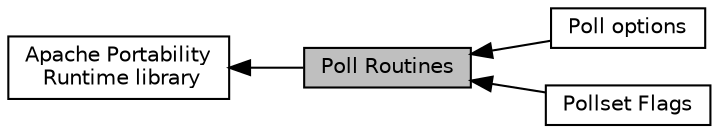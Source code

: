 digraph "Poll Routines"
{
  edge [fontname="Helvetica",fontsize="10",labelfontname="Helvetica",labelfontsize="10"];
  node [fontname="Helvetica",fontsize="10",shape=box];
  rankdir=LR;
  Node1 [label="Poll Routines",height=0.2,width=0.4,color="black", fillcolor="grey75", style="filled", fontcolor="black",tooltip=" "];
  Node3 [label="Poll options",height=0.2,width=0.4,color="black", fillcolor="white", style="filled",URL="$group__pollopts.html",tooltip=" "];
  Node2 [label="Apache Portability\l Runtime library",height=0.2,width=0.4,color="black", fillcolor="white", style="filled",URL="$group___a_p_r.html",tooltip=" "];
  Node4 [label="Pollset Flags",height=0.2,width=0.4,color="black", fillcolor="white", style="filled",URL="$group__pollflags.html",tooltip=" "];
  Node2->Node1 [shape=plaintext, dir="back", style="solid"];
  Node1->Node3 [shape=plaintext, dir="back", style="solid"];
  Node1->Node4 [shape=plaintext, dir="back", style="solid"];
}
